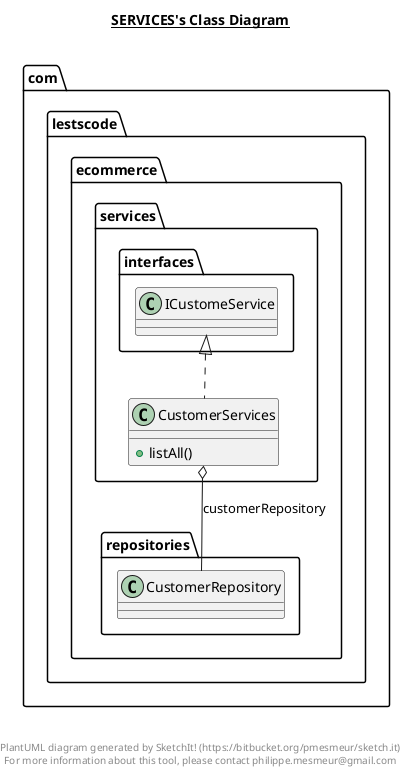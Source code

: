 @startuml

title __SERVICES's Class Diagram__\n

  namespace com.lestscode.ecommerce {
    namespace services {
      class com.lestscode.ecommerce.services.CustomerServices {
          + listAll()
      }
    }
  }
  

  com.lestscode.ecommerce.services.CustomerServices .up.|> com.lestscode.ecommerce.services.interfaces.ICustomeService
  com.lestscode.ecommerce.services.CustomerServices o-- com.lestscode.ecommerce.repositories.CustomerRepository : customerRepository


right footer


PlantUML diagram generated by SketchIt! (https://bitbucket.org/pmesmeur/sketch.it)
For more information about this tool, please contact philippe.mesmeur@gmail.com
endfooter

@enduml
